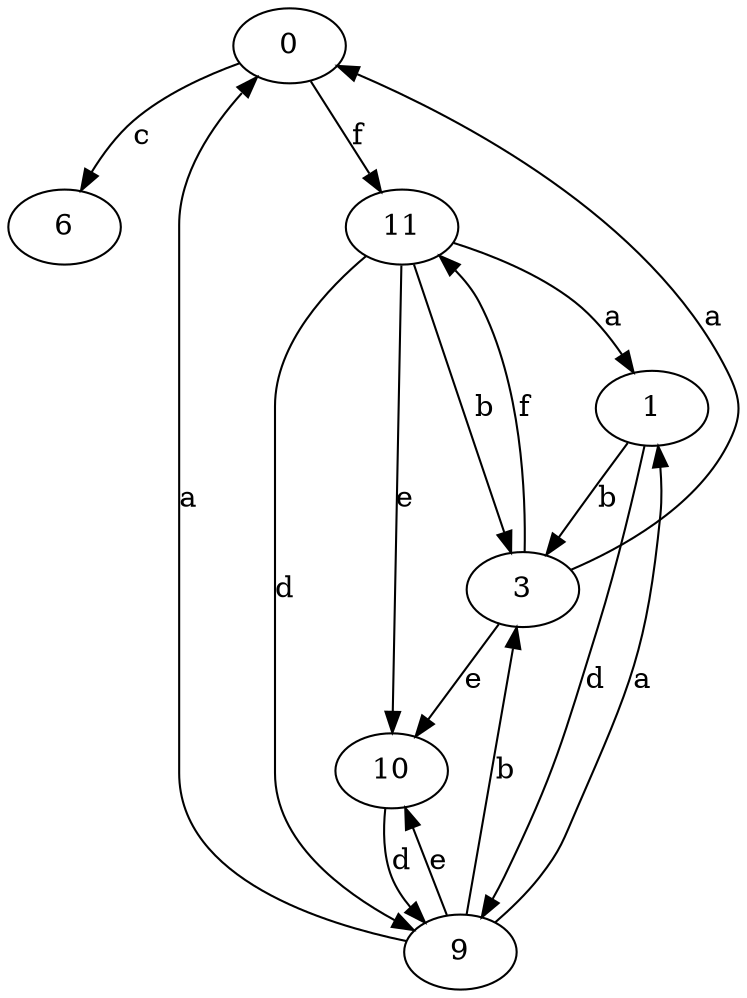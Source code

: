 strict digraph  {
0;
1;
3;
6;
9;
10;
11;
0 -> 6  [label=c];
0 -> 11  [label=f];
1 -> 3  [label=b];
1 -> 9  [label=d];
3 -> 0  [label=a];
3 -> 10  [label=e];
3 -> 11  [label=f];
9 -> 0  [label=a];
9 -> 1  [label=a];
9 -> 3  [label=b];
9 -> 10  [label=e];
10 -> 9  [label=d];
11 -> 1  [label=a];
11 -> 3  [label=b];
11 -> 9  [label=d];
11 -> 10  [label=e];
}
